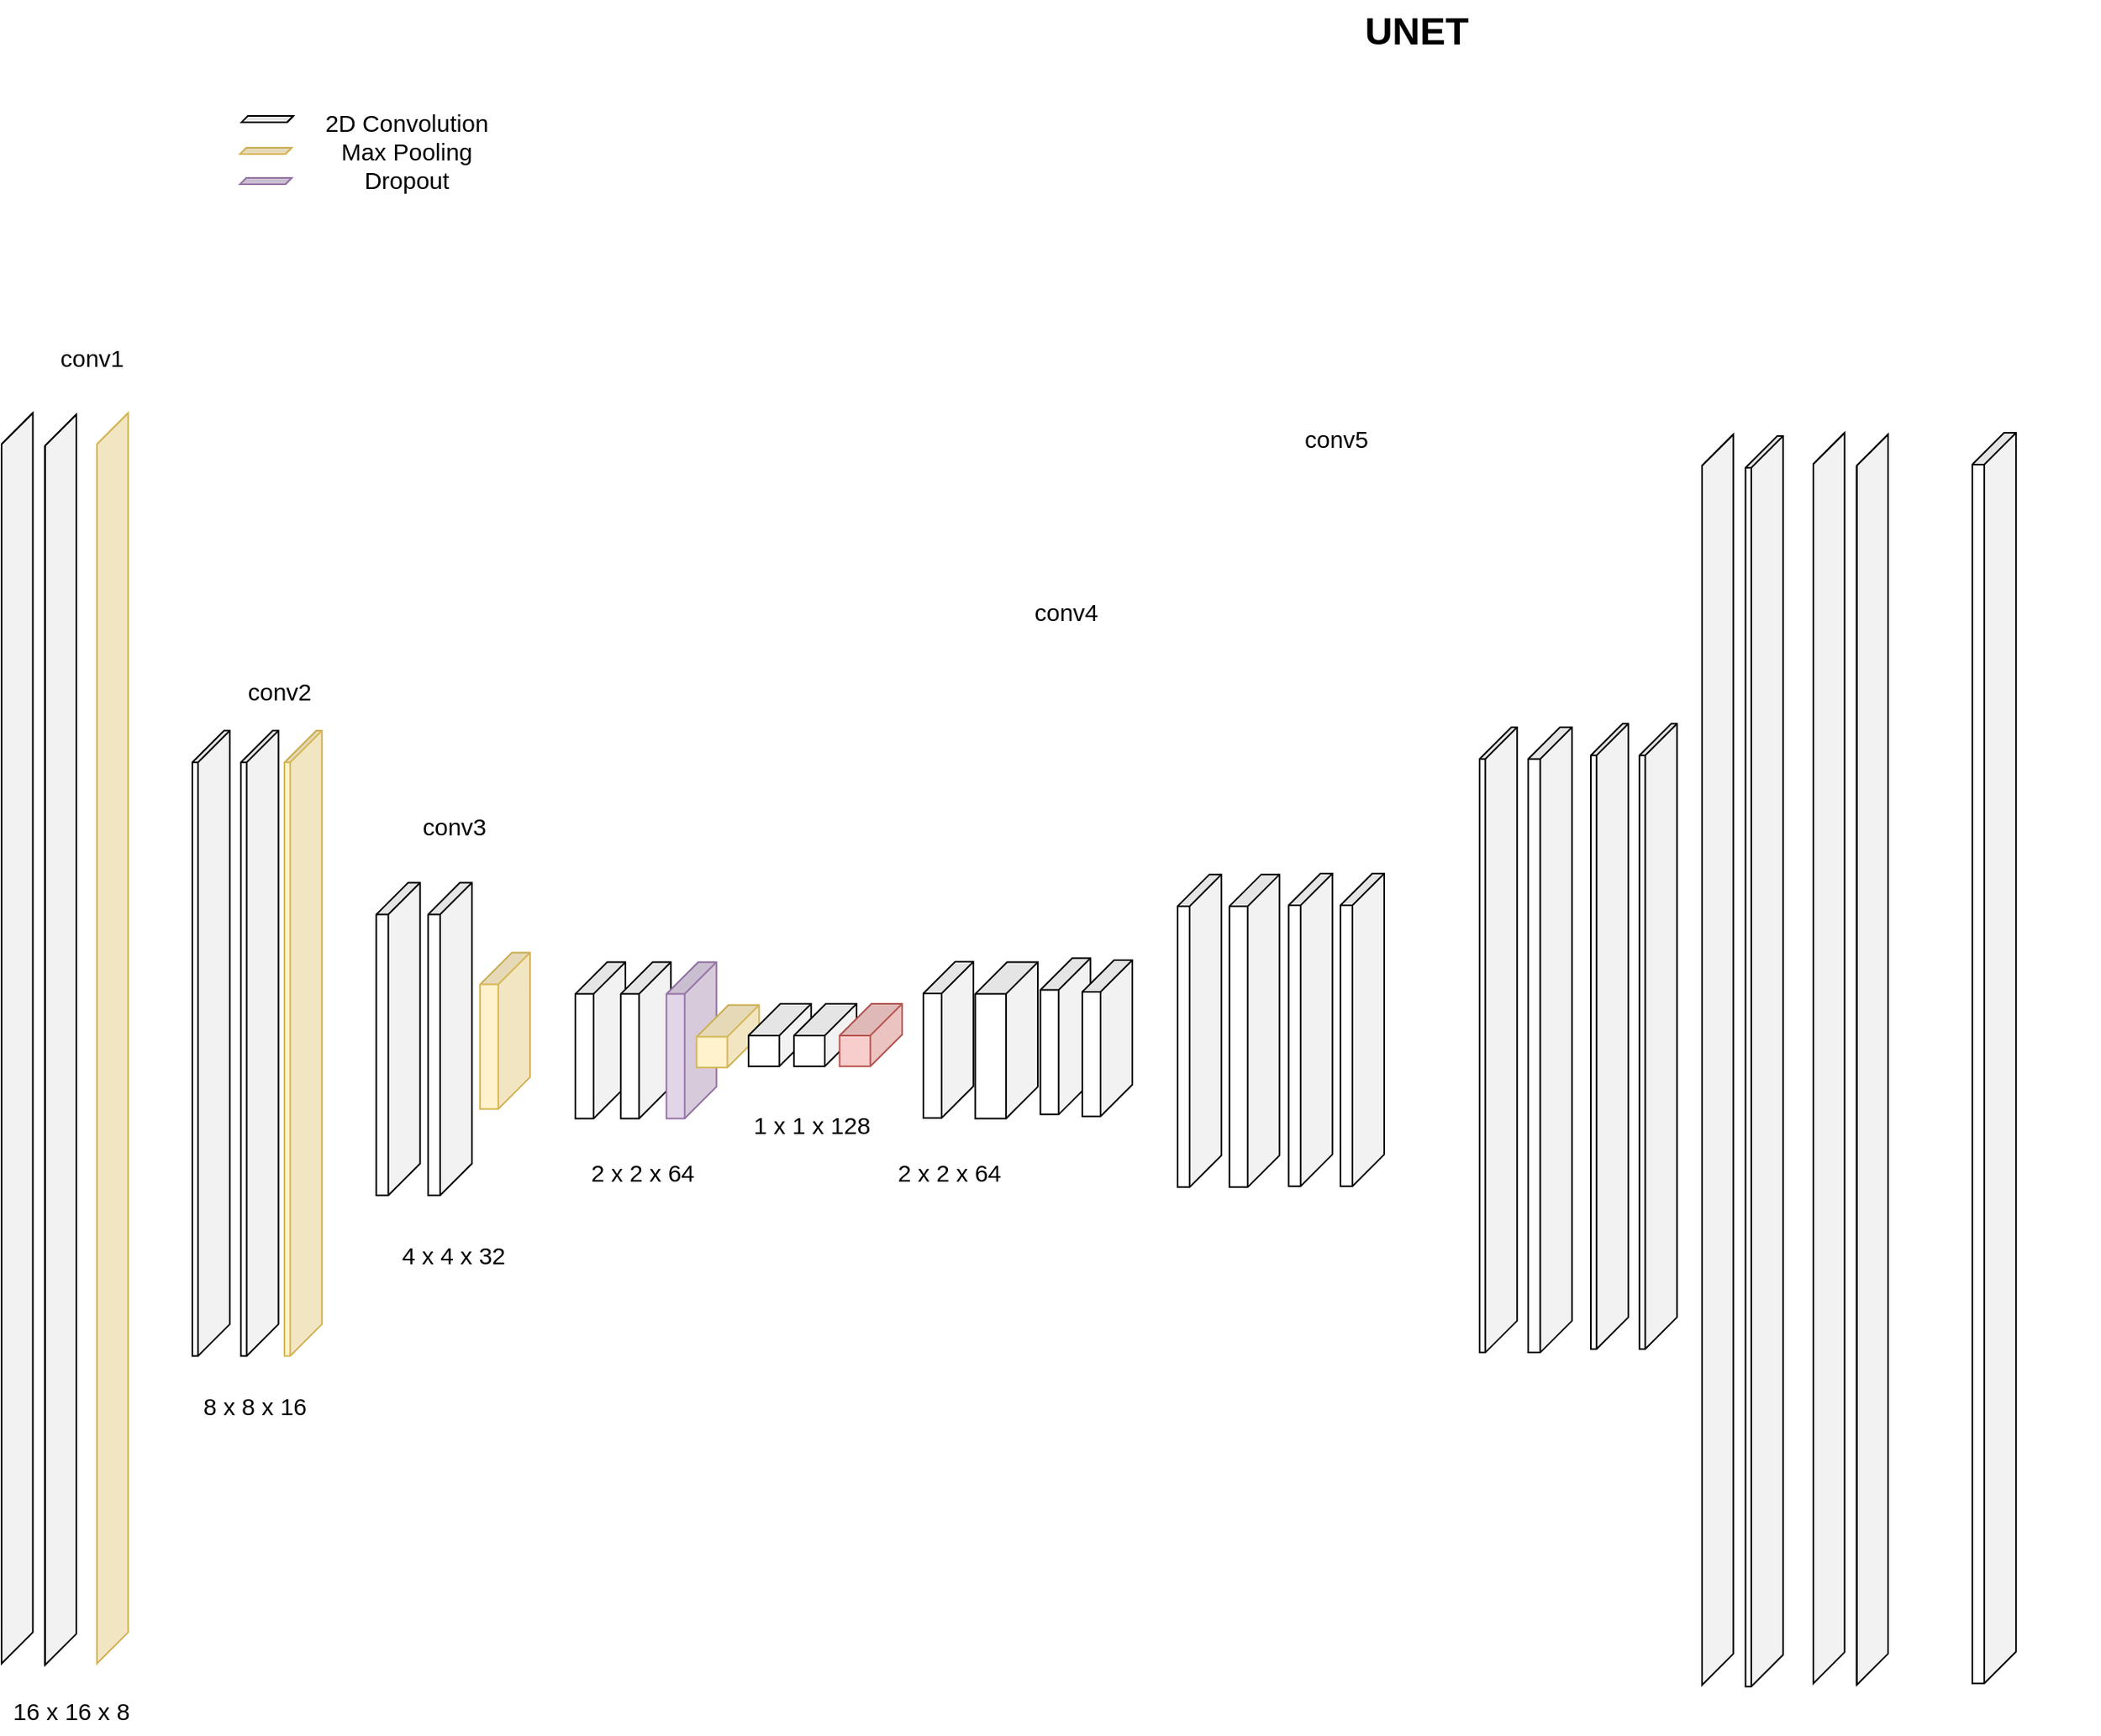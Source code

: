 <mxfile version="17.4.6" type="device"><diagram name="Page-1" id="e3a06f82-3646-2815-327d-82caf3d4e204"><mxGraphModel dx="2076" dy="1094" grid="1" gridSize="10" guides="1" tooltips="1" connect="1" arrows="1" fold="1" page="1" pageScale="1.5" pageWidth="1169" pageHeight="826" background="none" math="0" shadow="0"><root><mxCell id="0" style=";html=1;"/><mxCell id="1" style=";html=1;" parent="0"/><mxCell id="6a7d8f32e03d9370-62" value="UNET" style="text;strokeColor=none;fillColor=none;html=1;fontSize=24;fontStyle=1;verticalAlign=middle;align=center;" parent="1" vertex="1"><mxGeometry x="499" y="30" width="861" height="40" as="geometry"/></mxCell><mxCell id="B3K98jhIE3_9A5NXIKFB-6" value="" style="shape=cube;whiteSpace=wrap;html=1;boundedLbl=1;backgroundOutline=1;darkOpacity=0.05;darkOpacity2=0.1;direction=south;" parent="1" vertex="1"><mxGeometry x="401.03" y="635.79" width="31.496" height="98.425" as="geometry"/></mxCell><mxCell id="B3K98jhIE3_9A5NXIKFB-7" value="" style="shape=cube;whiteSpace=wrap;html=1;boundedLbl=1;backgroundOutline=1;darkOpacity=0.05;darkOpacity2=0.1;direction=south;" parent="1" vertex="1"><mxGeometry x="429.64" y="635.79" width="31.496" height="98.425" as="geometry"/></mxCell><mxCell id="B3K98jhIE3_9A5NXIKFB-9" value="" style="shape=cube;whiteSpace=wrap;html=1;boundedLbl=1;backgroundOutline=1;darkOpacity=0.05;darkOpacity2=0.1;direction=south;" parent="1" vertex="1"><mxGeometry x="275.76" y="585.79" width="27.559" height="196.85" as="geometry"/></mxCell><mxCell id="B3K98jhIE3_9A5NXIKFB-10" value="" style="shape=cube;whiteSpace=wrap;html=1;boundedLbl=1;backgroundOutline=1;darkOpacity=0.05;darkOpacity2=0.1;direction=south;" parent="1" vertex="1"><mxGeometry x="308.37" y="585.79" width="27.559" height="196.85" as="geometry"/></mxCell><mxCell id="B3K98jhIE3_9A5NXIKFB-11" value="" style="shape=cube;whiteSpace=wrap;html=1;boundedLbl=1;backgroundOutline=1;darkOpacity=0.05;darkOpacity2=0.1;direction=south;fillColor=#fff2cc;strokeColor=#d6b656;" parent="1" vertex="1"><mxGeometry x="341.05" y="629.79" width="31.496" height="98.425" as="geometry"/></mxCell><mxCell id="B3K98jhIE3_9A5NXIKFB-13" value="" style="shape=cube;whiteSpace=wrap;html=1;boundedLbl=1;backgroundOutline=1;darkOpacity=0.05;darkOpacity2=0.1;direction=south;" parent="1" vertex="1"><mxGeometry x="160" y="490" width="23.622" height="393.7" as="geometry"/></mxCell><mxCell id="B3K98jhIE3_9A5NXIKFB-14" value="" style="shape=cube;whiteSpace=wrap;html=1;boundedLbl=1;backgroundOutline=1;darkOpacity=0.05;darkOpacity2=0.1;direction=south;" parent="1" vertex="1"><mxGeometry x="190.61" y="490" width="23.622" height="393.7" as="geometry"/></mxCell><mxCell id="B3K98jhIE3_9A5NXIKFB-16" value="&lt;font style=&quot;font-size: 15px&quot;&gt;conv1&lt;/font&gt;" style="text;html=1;strokeColor=none;fillColor=none;align=center;verticalAlign=middle;whiteSpace=wrap;rounded=0;" parent="1" vertex="1"><mxGeometry x="67.32" y="240" width="60" height="30" as="geometry"/></mxCell><mxCell id="B3K98jhIE3_9A5NXIKFB-18" value="" style="shape=cube;whiteSpace=wrap;html=1;boundedLbl=1;backgroundOutline=1;darkOpacity=0.05;darkOpacity2=0.1;direction=south;" parent="1" vertex="1"><mxGeometry x="191.0" y="103" width="32.61" height="3.937" as="geometry"/></mxCell><mxCell id="B3K98jhIE3_9A5NXIKFB-19" value="2D Convolution&lt;br&gt;Max Pooling&lt;br&gt;Dropout" style="text;html=1;strokeColor=none;fillColor=none;align=center;verticalAlign=middle;whiteSpace=wrap;rounded=0;fontSize=15;" parent="1" vertex="1"><mxGeometry x="220" y="110" width="150" height="30" as="geometry"/></mxCell><mxCell id="B3K98jhIE3_9A5NXIKFB-47" value="" style="edgeStyle=orthogonalEdgeStyle;rounded=0;orthogonalLoop=1;jettySize=auto;html=1;fontSize=15;" parent="1" source="B3K98jhIE3_9A5NXIKFB-20" target="B3K98jhIE3_9A5NXIKFB-39" edge="1"><mxGeometry relative="1" as="geometry"/></mxCell><mxCell id="B3K98jhIE3_9A5NXIKFB-20" value="" style="shape=cube;whiteSpace=wrap;html=1;boundedLbl=1;backgroundOutline=1;darkOpacity=0.05;darkOpacity2=0.1;direction=south;fillColor=#e1d5e7;strokeColor=#9673a6;" parent="1" vertex="1"><mxGeometry x="458.32" y="635.79" width="31.496" height="98.425" as="geometry"/></mxCell><mxCell id="B3K98jhIE3_9A5NXIKFB-40" value="" style="shape=cube;whiteSpace=wrap;html=1;boundedLbl=1;backgroundOutline=1;darkOpacity=0.05;darkOpacity2=0.1;direction=south;fillColor=#fff2cc;strokeColor=#d6b656;" parent="1" vertex="1"><mxGeometry x="477.32" y="662.79" width="39.37" height="39.37" as="geometry"/></mxCell><mxCell id="B3K98jhIE3_9A5NXIKFB-21" value="&lt;font style=&quot;font-size: 15px&quot;&gt;conv2&lt;/font&gt;" style="text;html=1;strokeColor=none;fillColor=none;align=center;verticalAlign=middle;whiteSpace=wrap;rounded=0;" parent="1" vertex="1"><mxGeometry x="184.71" y="450" width="60" height="30" as="geometry"/></mxCell><mxCell id="B3K98jhIE3_9A5NXIKFB-22" value="&lt;font style=&quot;font-size: 15px&quot;&gt;conv3&lt;span style=&quot;color: rgba(0 , 0 , 0 , 0) ; font-family: monospace ; font-size: 0px&quot;&gt;%3CmxGraphModel%3E%3Croot%3E%3CmxCell%20id%3D%220%22%2F%3E%3CmxCell%20id%3D%221%22%20parent%3D%220%22%2F%3E%3CmxCell%20id%3D%222%22%20value%3D%22%26lt%3Bfont%20style%3D%26quot%3Bfont-size%3A%2015px%26quot%3B%26gt%3Bconv1%26lt%3B%2Ffont%26gt%3B%22%20style%3D%22text%3Bhtml%3D1%3BstrokeColor%3Dnone%3BfillColor%3Dnone%3Balign%3Dcenter%3BverticalAlign%3Dmiddle%3BwhiteSpace%3Dwrap%3Brounded%3D0%3B%22%20vertex%3D%221%22%20parent%3D%221%22%3E%3CmxGeometry%20x%3D%22320.22%22%20y%3D%22633.03%22%20width%3D%2260%22%20height%3D%2230%22%20as%3D%22geometry%22%2F%3E%3C%2FmxCell%3E%3C%2Froot%3E%3C%2FmxGraphModel%3E&lt;/span&gt;&lt;br&gt;&lt;/font&gt;" style="text;html=1;strokeColor=none;fillColor=none;align=center;verticalAlign=middle;whiteSpace=wrap;rounded=0;" parent="1" vertex="1"><mxGeometry x="294.71" y="535" width="60" height="30" as="geometry"/></mxCell><mxCell id="B3K98jhIE3_9A5NXIKFB-23" value="&lt;font style=&quot;font-size: 15px&quot;&gt;conv4&lt;br&gt;&lt;/font&gt;" style="text;html=1;strokeColor=none;fillColor=none;align=center;verticalAlign=middle;whiteSpace=wrap;rounded=0;" parent="1" vertex="1"><mxGeometry x="680" y="400" width="60" height="30" as="geometry"/></mxCell><mxCell id="B3K98jhIE3_9A5NXIKFB-25" value="" style="shape=cube;whiteSpace=wrap;html=1;boundedLbl=1;backgroundOutline=1;darkOpacity=0.05;darkOpacity2=0.1;direction=south;fillColor=#fff2cc;strokeColor=#d6b656;" parent="1" vertex="1"><mxGeometry x="218.0" y="490" width="23.622" height="393.7" as="geometry"/></mxCell><mxCell id="B3K98jhIE3_9A5NXIKFB-26" value="&lt;font style=&quot;font-size: 15px&quot;&gt;16 x 16 x 8&lt;br&gt;&lt;/font&gt;" style="text;html=1;strokeColor=none;fillColor=none;align=center;verticalAlign=middle;whiteSpace=wrap;rounded=0;" parent="1" vertex="1"><mxGeometry x="43.66" y="1091.91" width="80" height="30" as="geometry"/></mxCell><mxCell id="B3K98jhIE3_9A5NXIKFB-27" value="&lt;font style=&quot;font-size: 15px&quot;&gt;8 x 8 x 16&lt;br&gt;&lt;/font&gt;" style="text;html=1;strokeColor=none;fillColor=none;align=center;verticalAlign=middle;whiteSpace=wrap;rounded=0;" parent="1" vertex="1"><mxGeometry x="156.91" y="900.0" width="84.71" height="30" as="geometry"/></mxCell><mxCell id="B3K98jhIE3_9A5NXIKFB-28" value="&lt;font style=&quot;font-size: 15px&quot;&gt;4 x 4 x 32&lt;br&gt;&lt;/font&gt;" style="text;html=1;strokeColor=none;fillColor=none;align=center;verticalAlign=middle;whiteSpace=wrap;rounded=0;" parent="1" vertex="1"><mxGeometry x="282.35" y="805" width="84.71" height="30" as="geometry"/></mxCell><mxCell id="B3K98jhIE3_9A5NXIKFB-29" value="&lt;font style=&quot;font-size: 15px&quot;&gt;2 x 2 x 64&lt;br&gt;&lt;/font&gt;" style="text;html=1;strokeColor=none;fillColor=none;align=center;verticalAlign=middle;whiteSpace=wrap;rounded=0;" parent="1" vertex="1"><mxGeometry x="401.03" y="752.64" width="84.71" height="30" as="geometry"/></mxCell><mxCell id="B3K98jhIE3_9A5NXIKFB-30" value="" style="shape=cube;whiteSpace=wrap;html=1;boundedLbl=1;backgroundOutline=1;darkOpacity=0.05;darkOpacity2=0.1;direction=south;" parent="1" vertex="1"><mxGeometry x="40" y="290" width="19.685" height="787.4" as="geometry"/></mxCell><mxCell id="B3K98jhIE3_9A5NXIKFB-31" value="" style="shape=cube;whiteSpace=wrap;html=1;boundedLbl=1;backgroundOutline=1;darkOpacity=0.05;darkOpacity2=0.1;direction=south;" parent="1" vertex="1"><mxGeometry x="67.32" y="291" width="19.685" height="787.4" as="geometry"/></mxCell><mxCell id="B3K98jhIE3_9A5NXIKFB-32" value="&lt;font style=&quot;font-size: 15px&quot;&gt;conv5&lt;br&gt;&lt;/font&gt;" style="text;html=1;strokeColor=none;fillColor=none;align=center;verticalAlign=middle;whiteSpace=wrap;rounded=0;" parent="1" vertex="1"><mxGeometry x="850" y="291" width="60" height="30" as="geometry"/></mxCell><mxCell id="B3K98jhIE3_9A5NXIKFB-34" value="" style="shape=cube;whiteSpace=wrap;html=1;boundedLbl=1;backgroundOutline=1;darkOpacity=0.05;darkOpacity2=0.1;direction=south;fillColor=#fff2cc;strokeColor=#d6b656;" parent="1" vertex="1"><mxGeometry x="100.0" y="290" width="19.685" height="787.4" as="geometry"/></mxCell><mxCell id="B3K98jhIE3_9A5NXIKFB-35" value="&lt;font style=&quot;font-size: 15px&quot;&gt;1 x 1 x 128&lt;br&gt;&lt;/font&gt;" style="text;html=1;strokeColor=none;fillColor=none;align=center;verticalAlign=middle;whiteSpace=wrap;rounded=0;" parent="1" vertex="1"><mxGeometry x="485.74" y="722.64" width="128.18" height="30" as="geometry"/></mxCell><mxCell id="B3K98jhIE3_9A5NXIKFB-37" value="" style="shape=cube;whiteSpace=wrap;html=1;boundedLbl=1;backgroundOutline=1;darkOpacity=0.05;darkOpacity2=0.1;direction=south;" parent="1" vertex="1"><mxGeometry x="510" y="662" width="39.37" height="39.37" as="geometry"/></mxCell><mxCell id="B3K98jhIE3_9A5NXIKFB-38" value="" style="shape=cube;whiteSpace=wrap;html=1;boundedLbl=1;backgroundOutline=1;darkOpacity=0.05;darkOpacity2=0.1;direction=south;" parent="1" vertex="1"><mxGeometry x="538.61" y="662" width="39.37" height="39.37" as="geometry"/></mxCell><mxCell id="B3K98jhIE3_9A5NXIKFB-39" value="" style="shape=cube;whiteSpace=wrap;html=1;boundedLbl=1;backgroundOutline=1;darkOpacity=0.05;darkOpacity2=0.1;direction=south;fillColor=#f8cecc;strokeColor=#b85450;" parent="1" vertex="1"><mxGeometry x="567.29" y="662" width="39.37" height="39.37" as="geometry"/></mxCell><mxCell id="B3K98jhIE3_9A5NXIKFB-41" value="" style="shape=cube;whiteSpace=wrap;html=1;boundedLbl=1;backgroundOutline=1;darkOpacity=0.05;darkOpacity2=0.1;direction=south;" parent="1" vertex="1"><mxGeometry x="620" y="635.49" width="31.496" height="98.425" as="geometry"/></mxCell><mxCell id="B3K98jhIE3_9A5NXIKFB-42" value="&lt;font style=&quot;font-size: 15px&quot;&gt;2 x 2 x 64&lt;br&gt;&lt;/font&gt;" style="text;html=1;strokeColor=none;fillColor=none;align=center;verticalAlign=middle;whiteSpace=wrap;rounded=0;" parent="1" vertex="1"><mxGeometry x="593.98" y="752.64" width="84.71" height="30" as="geometry"/></mxCell><mxCell id="B3K98jhIE3_9A5NXIKFB-43" value="" style="shape=cube;whiteSpace=wrap;html=1;boundedLbl=1;backgroundOutline=1;darkOpacity=0.05;darkOpacity2=0.1;direction=south;" parent="1" vertex="1"><mxGeometry x="652.68" y="635.79" width="39.37" height="98.425" as="geometry"/></mxCell><mxCell id="B3K98jhIE3_9A5NXIKFB-44" value="" style="shape=cube;whiteSpace=wrap;html=1;boundedLbl=1;backgroundOutline=1;darkOpacity=0.05;darkOpacity2=0.1;direction=south;" parent="1" vertex="1"><mxGeometry x="693.66" y="633.26" width="31.496" height="98.425" as="geometry"/></mxCell><mxCell id="B3K98jhIE3_9A5NXIKFB-46" value="" style="shape=cube;whiteSpace=wrap;html=1;boundedLbl=1;backgroundOutline=1;darkOpacity=0.05;darkOpacity2=0.1;direction=south;" parent="1" vertex="1"><mxGeometry x="720" y="634.49" width="31.496" height="98.425" as="geometry"/></mxCell><mxCell id="B3K98jhIE3_9A5NXIKFB-48" value="" style="shape=cube;whiteSpace=wrap;html=1;boundedLbl=1;backgroundOutline=1;darkOpacity=0.05;darkOpacity2=0.1;direction=south;" parent="1" vertex="1"><mxGeometry x="780" y="580.58" width="27.559" height="196.85" as="geometry"/></mxCell><mxCell id="B3K98jhIE3_9A5NXIKFB-49" value="" style="shape=cube;whiteSpace=wrap;html=1;boundedLbl=1;backgroundOutline=1;darkOpacity=0.05;darkOpacity2=0.1;direction=south;" parent="1" vertex="1"><mxGeometry x="812.61" y="580.58" width="31.496" height="196.85" as="geometry"/></mxCell><mxCell id="B3K98jhIE3_9A5NXIKFB-51" value="" style="shape=cube;whiteSpace=wrap;html=1;boundedLbl=1;backgroundOutline=1;darkOpacity=0.05;darkOpacity2=0.1;direction=south;" parent="1" vertex="1"><mxGeometry x="849.83" y="580" width="27.559" height="196.85" as="geometry"/></mxCell><mxCell id="B3K98jhIE3_9A5NXIKFB-52" value="" style="shape=cube;whiteSpace=wrap;html=1;boundedLbl=1;backgroundOutline=1;darkOpacity=0.05;darkOpacity2=0.1;direction=south;" parent="1" vertex="1"><mxGeometry x="882.44" y="580" width="27.559" height="196.85" as="geometry"/></mxCell><mxCell id="B3K98jhIE3_9A5NXIKFB-54" value="" style="shape=cube;whiteSpace=wrap;html=1;boundedLbl=1;backgroundOutline=1;darkOpacity=0.05;darkOpacity2=0.1;direction=south;" parent="1" vertex="1"><mxGeometry x="970" y="487.85" width="23.622" height="393.7" as="geometry"/></mxCell><mxCell id="B3K98jhIE3_9A5NXIKFB-55" value="" style="shape=cube;whiteSpace=wrap;html=1;boundedLbl=1;backgroundOutline=1;darkOpacity=0.05;darkOpacity2=0.1;direction=south;" parent="1" vertex="1"><mxGeometry x="1000.61" y="487.85" width="27.559" height="393.7" as="geometry"/></mxCell><mxCell id="B3K98jhIE3_9A5NXIKFB-56" value="" style="shape=cube;whiteSpace=wrap;html=1;boundedLbl=1;backgroundOutline=1;darkOpacity=0.05;darkOpacity2=0.1;direction=south;" parent="1" vertex="1"><mxGeometry x="1040" y="485.63" width="23.622" height="393.7" as="geometry"/></mxCell><mxCell id="B3K98jhIE3_9A5NXIKFB-57" value="" style="shape=cube;whiteSpace=wrap;html=1;boundedLbl=1;backgroundOutline=1;darkOpacity=0.05;darkOpacity2=0.1;direction=south;" parent="1" vertex="1"><mxGeometry x="1070.61" y="485.63" width="23.622" height="393.7" as="geometry"/></mxCell><mxCell id="B3K98jhIE3_9A5NXIKFB-58" value="" style="shape=cube;whiteSpace=wrap;html=1;boundedLbl=1;backgroundOutline=1;darkOpacity=0.05;darkOpacity2=0.1;direction=south;" parent="1" vertex="1"><mxGeometry x="1110" y="303.51" width="19.685" height="787.4" as="geometry"/></mxCell><mxCell id="B3K98jhIE3_9A5NXIKFB-59" value="" style="shape=cube;whiteSpace=wrap;html=1;boundedLbl=1;backgroundOutline=1;darkOpacity=0.05;darkOpacity2=0.1;direction=south;" parent="1" vertex="1"><mxGeometry x="1137.32" y="304.51" width="23.622" height="787.4" as="geometry"/></mxCell><mxCell id="B3K98jhIE3_9A5NXIKFB-60" value="" style="shape=cube;whiteSpace=wrap;html=1;boundedLbl=1;backgroundOutline=1;darkOpacity=0.05;darkOpacity2=0.1;direction=south;" parent="1" vertex="1"><mxGeometry x="1180" y="302.51" width="19.685" height="787.4" as="geometry"/></mxCell><mxCell id="B3K98jhIE3_9A5NXIKFB-61" value="" style="shape=cube;whiteSpace=wrap;html=1;boundedLbl=1;backgroundOutline=1;darkOpacity=0.05;darkOpacity2=0.1;direction=south;" parent="1" vertex="1"><mxGeometry x="1207.32" y="303.51" width="19.685" height="787.4" as="geometry"/></mxCell><mxCell id="B3K98jhIE3_9A5NXIKFB-62" value="" style="shape=cube;whiteSpace=wrap;html=1;boundedLbl=1;backgroundOutline=1;darkOpacity=0.05;darkOpacity2=0.1;direction=south;" parent="1" vertex="1"><mxGeometry x="1280" y="302.51" width="27.559" height="787.4" as="geometry"/></mxCell><mxCell id="wFvvJfR_sWSVUmv3U_2I-2" value="" style="shape=cube;whiteSpace=wrap;html=1;boundedLbl=1;backgroundOutline=1;darkOpacity=0.05;darkOpacity2=0.1;direction=south;fillColor=#fff2cc;strokeColor=#d6b656;" vertex="1" parent="1"><mxGeometry x="190.0" y="123" width="32.61" height="3.937" as="geometry"/></mxCell><mxCell id="wFvvJfR_sWSVUmv3U_2I-3" value="" style="shape=cube;whiteSpace=wrap;html=1;boundedLbl=1;backgroundOutline=1;darkOpacity=0.05;darkOpacity2=0.1;direction=south;fillColor=#e1d5e7;strokeColor=#9673a6;" vertex="1" parent="1"><mxGeometry x="190.0" y="142" width="32.61" height="3.937" as="geometry"/></mxCell></root></mxGraphModel></diagram></mxfile>